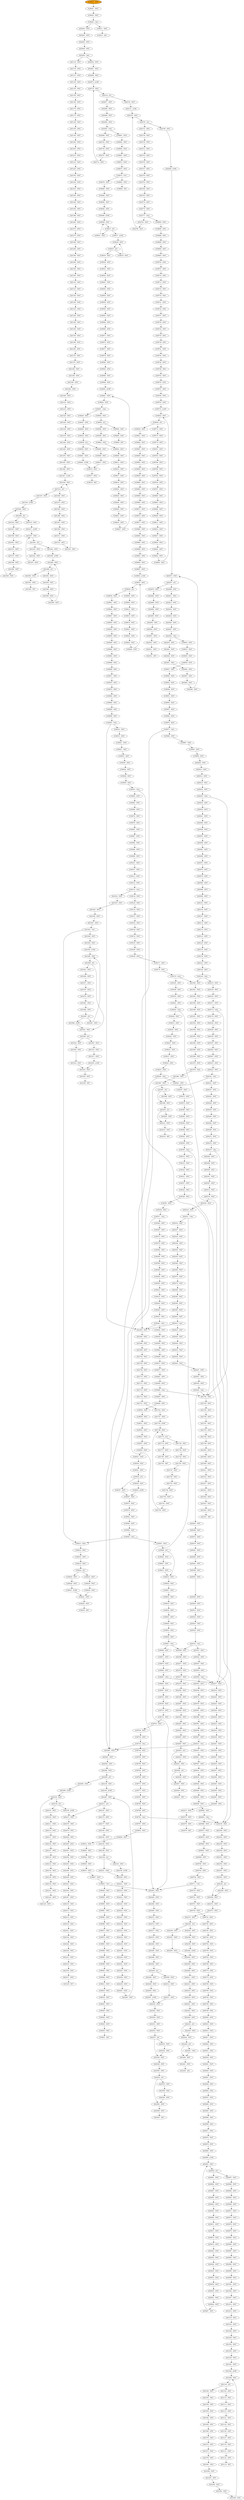 Digraph G {
"41984000" [label = "4198400 : INST " style="filled,bold",fillcolor="orange"];
"41984000" -> "41984010" ;
"41984010" [label = "4198401 : INST "];
"41984010" -> "41984030" ;
"41984030" [label = "4198403 : INST "];
"41984030" -> "41984060" ;
"41984060" [label = "4198406 : CALL "];
"41984060" -> "42026420" ;
"41984060" -> "41984110" ;
"42026420" [label = "4202642 : INST "];
"42026420" -> "42026430" ;
"42026430" [label = "4202643 : INST "];
"42026430" -> "42026450" ;
"42026450" [label = "4202645 : INST "];
"42026450" -> "42026460" ;
"42026460" [label = "4202646 : INST "];
"42026460" -> "42026490" ;
"42026490" [label = "4202649 : CALL "];
"42026490" -> "42011340" ;
"42026490" -> "42026540" ;
"42011340" [label = "4201134 : INST "];
"42011340" -> "42011350" ;
"42011350" [label = "4201135 : INST "];
"42011350" -> "42011370" ;
"42011370" [label = "4201137 : INST "];
"42011370" -> "42011400" ;
"42011400" [label = "4201140 : INST "];
"42011400" -> "42011500" ;
"42011500" [label = "4201150 : INST "];
"42011500" -> "42011550" ;
"42011550" [label = "4201155 : INST "];
"42011550" -> "42011600" ;
"42011600" [label = "4201160 : INST "];
"42011600" -> "42011700" ;
"42011700" [label = "4201170 : INST "];
"42011700" -> "42011750" ;
"42011750" [label = "4201175 : INST "];
"42011750" -> "42011800" ;
"42011800" [label = "4201180 : INST "];
"42011800" -> "42011900" ;
"42011900" [label = "4201190 : INST "];
"42011900" -> "42011950" ;
"42011950" [label = "4201195 : INST "];
"42011950" -> "42012000" ;
"42012000" [label = "4201200 : INST "];
"42012000" -> "42012050" ;
"42012050" [label = "4201205 : INST "];
"42012050" -> "42012100" ;
"42012100" [label = "4201210 : INST "];
"42012100" -> "42012150" ;
"42012150" [label = "4201215 : INST "];
"42012150" -> "42012200" ;
"42012200" [label = "4201220 : INST "];
"42012200" -> "42012250" ;
"42012250" [label = "4201225 : INST "];
"42012250" -> "42012300" ;
"42012300" [label = "4201230 : INST "];
"42012300" -> "42012350" ;
"42012350" [label = "4201235 : INST "];
"42012350" -> "42012400" ;
"42012400" [label = "4201240 : INST "];
"42012400" -> "42012450" ;
"42012450" [label = "4201245 : INST "];
"42012450" -> "42012500" ;
"42012500" [label = "4201250 : INST "];
"42012500" -> "42012600" ;
"42012600" [label = "4201260 : INST "];
"42012600" -> "42012650" ;
"42012650" [label = "4201265 : INST "];
"42012650" -> "42012700" ;
"42012700" [label = "4201270 : INST "];
"42012700" -> "42012750" ;
"42012750" [label = "4201275 : INST "];
"42012750" -> "42012800" ;
"42012800" [label = "4201280 : INST "];
"42012800" -> "42012850" ;
"42012850" [label = "4201285 : INST "];
"42012850" -> "42012900" ;
"42012900" [label = "4201290 : INST "];
"42012900" -> "42012950" ;
"42012950" [label = "4201295 : INST "];
"42012950" -> "42013000" ;
"42013000" [label = "4201300 : INST "];
"42013000" -> "42013050" ;
"42013050" [label = "4201305 : INST "];
"42013050" -> "42013100" ;
"42013100" [label = "4201310 : INST "];
"42013100" -> "42013150" ;
"42013150" [label = "4201315 : INST "];
"42013150" -> "42013200" ;
"42013200" [label = "4201320 : INST "];
"42013200" -> "42013300" ;
"42013300" [label = "4201330 : INST "];
"42013300" -> "42013350" ;
"42013350" [label = "4201335 : INST "];
"42013350" -> "42013400" ;
"42013400" [label = "4201340 : INST "];
"42013400" -> "42013450" ;
"42013450" [label = "4201345 : INST "];
"42013450" -> "42013500" ;
"42013500" [label = "4201350 : INST "];
"42013500" -> "42013550" ;
"42013550" [label = "4201355 : INST "];
"42013550" -> "42013600" ;
"42013600" [label = "4201360 : INST "];
"42013600" -> "42013650" ;
"42013650" [label = "4201365 : INST "];
"42013650" -> "42013700" ;
"42013700" [label = "4201370 : INST "];
"42013700" -> "42013750" ;
"42013750" [label = "4201375 : INST "];
"42013750" -> "42013800" ;
"42013800" [label = "4201380 : INST "];
"42013800" -> "42013850" ;
"42013850" [label = "4201385 : INST "];
"42013850" -> "42013900" ;
"42013900" [label = "4201390 : INST "];
"42013900" -> "42014000" ;
"42014000" [label = "4201400 : INST "];
"42014000" -> "42014050" ;
"42014050" [label = "4201405 : INST "];
"42014050" -> "42014100" ;
"42014100" [label = "4201410 : INST "];
"42014100" -> "42014150" ;
"42014150" [label = "4201415 : INST "];
"42014150" -> "42014200" ;
"42014200" [label = "4201420 : INST "];
"42014200" -> "42014250" ;
"42014250" [label = "4201425 : INST "];
"42014250" -> "42014300" ;
"42014300" [label = "4201430 : INST "];
"42014300" -> "42014350" ;
"42014350" [label = "4201435 : INST "];
"42014350" -> "42014400" ;
"42014400" [label = "4201440 : INST "];
"42014400" -> "42014450" ;
"42014450" [label = "4201445 : INST "];
"42014450" -> "42014500" ;
"42014500" [label = "4201450 : INST "];
"42014500" -> "42014550" ;
"42014550" [label = "4201455 : INST "];
"42014550" -> "42014600" ;
"42014600" [label = "4201460 : INST "];
"42014600" -> "42014670" ;
"42014670" [label = "4201467 : JUMP "];
"42014670" -> "42015290" ;
"42015290" [label = "4201529 : INST "];
"42015290" -> "42015330" ;
"42015330" [label = "4201533 : JCC "];
"42015330" -> "42014690" ;
"42015330" -> "42015350" ;
"42014690" [label = "4201469 : INST "];
"42014690" -> "42014720" ;
"42014720" [label = "4201472 : INST "];
"42014720" -> "42014830" ;
"42014830" [label = "4201483 : INST "];
"42014830" -> "42014860" ;
"42014860" [label = "4201486 : INST "];
"42014860" -> "42014970" ;
"42014970" [label = "4201497 : INST "];
"42014970" -> "42015000" ;
"42015000" [label = "4201500 : INST "];
"42015000" -> "42015110" ;
"42015110" [label = "4201511 : INST "];
"42015110" -> "42015140" ;
"42015140" [label = "4201514 : INST "];
"42015140" -> "42015250" ;
"42015250" [label = "4201525 : INST "];
"42015250" -> "42015290" ;
"42015350" [label = "4201535 : INST "];
"42015350" -> "42015420" ;
"42015420" [label = "4201542 : JUMP "];
"42015420" -> "42016040" ;
"42016040" [label = "4201604 : INST "];
"42016040" -> "42016080" ;
"42016080" [label = "4201608 : JCC "];
"42016080" -> "42015440" ;
"42016080" -> "42016100" ;
"42015440" [label = "4201544 : INST "];
"42015440" -> "42015470" ;
"42015470" [label = "4201547 : INST "];
"42015470" -> "42015580" ;
"42015580" [label = "4201558 : INST "];
"42015580" -> "42015610" ;
"42015610" [label = "4201561 : INST "];
"42015610" -> "42015720" ;
"42015720" [label = "4201572 : INST "];
"42015720" -> "42015750" ;
"42015750" [label = "4201575 : INST "];
"42015750" -> "42015860" ;
"42015860" [label = "4201586 : INST "];
"42015860" -> "42015890" ;
"42015890" [label = "4201589 : INST "];
"42015890" -> "42016000" ;
"42016000" [label = "4201600 : INST "];
"42016000" -> "42016040" ;
"42016100" [label = "4201610 : INST "];
"42016100" -> "42016170" ;
"42016170" [label = "4201617 : JUMP "];
"42016170" -> "42016370" ;
"42016370" [label = "4201637 : INST "];
"42016370" -> "42016410" ;
"42016410" [label = "4201641 : JCC "];
"42016410" -> "42016190" ;
"42016410" -> "42016430" ;
"42016190" [label = "4201619 : INST "];
"42016190" -> "42016220" ;
"42016220" [label = "4201622 : INST "];
"42016220" -> "42016330" ;
"42016330" [label = "4201633 : INST "];
"42016330" -> "42016370" ;
"42016430" [label = "4201643 : INST "];
"42016430" -> "42016500" ;
"42016500" [label = "4201650 : JUMP "];
"42016500" -> "42016840" ;
"42016840" [label = "4201684 : INST "];
"42016840" -> "42016880" ;
"42016880" [label = "4201688 : JCC "];
"42016880" -> "42016520" ;
"42016880" -> "42016900" ;
"42016520" [label = "4201652 : INST "];
"42016520" -> "42016550" ;
"42016550" [label = "4201655 : INST "];
"42016550" -> "42016660" ;
"42016660" [label = "4201666 : INST "];
"42016660" -> "42016690" ;
"42016690" [label = "4201669 : INST "];
"42016690" -> "42016800" ;
"42016800" [label = "4201680 : INST "];
"42016800" -> "42016840" ;
"42016900" [label = "4201690 : INST "];
"42016900" -> "42016910" ;
"42016910" [label = "4201691 : INST "];
"42016910" -> "42016920" ;
"42016920" [label = "4201692 : RET "];
"42026540" [label = "4202654 : INST "];
"42026540" -> "42026610" ;
"42026610" [label = "4202661 : INST "];
"42026610" -> "42026680" ;
"42026680" [label = "4202668 : INST "];
"42026680" -> "42026750" ;
"42026750" [label = "4202675 : JUMP "];
"42026750" -> "42027180" ;
"42027180" [label = "4202718 : INST "];
"42027180" -> "42027220" ;
"42027220" [label = "4202722 : JCC "];
"42027220" -> "42026770" ;
"42027220" -> "42027240" ;
"42026770" [label = "4202677 : INST "];
"42026770" -> "42026800" ;
"42026800" [label = "4202680 : INST "];
"42026800" -> "42026860" ;
"42026860" [label = "4202686 : INST "];
"42026860" -> "42026900" ;
"42026900" [label = "4202690 : INST "];
"42026900" -> "42026930" ;
"42026930" [label = "4202693 : CALL "];
"42026930" -> "41986610" ;
"42026930" -> "42026980" ;
"41986610" [label = "4198661 : INST "];
"41986610" -> "41986620" ;
"41986620" [label = "4198662 : INST "];
"41986620" -> "41986640" ;
"41986640" [label = "4198664 : INST "];
"41986640" -> "41986670" ;
"41986670" [label = "4198667 : INST "];
"41986670" -> "41986720" ;
"41986720" [label = "4198672 : INST "];
"41986720" -> "41986750" ;
"41986750" [label = "4198675 : INST "];
"41986750" -> "41986780" ;
"41986780" [label = "4198678 : CALL "];
"41986780" -> "41984790" ;
"41986780" -> "41986830" ;
"41984790" [label = "4198479 : INST "];
"41984790" -> "41984800" ;
"41984800" [label = "4198480 : INST "];
"41984800" -> "41984820" ;
"41984820" [label = "4198482 : INST "];
"41984820" -> "41984850" ;
"41984850" [label = "4198485 : INST "];
"41984850" -> "41984920" ;
"41984920" [label = "4198492 : INST "];
"41984920" -> "41984990" ;
"41984990" [label = "4198499 : JUMP "];
"41984990" -> "41985080" ;
"41985080" [label = "4198508 : INST "];
"41985080" -> "41985150" ;
"41985150" [label = "4198515 : JCC "];
"41985150" -> "41985010" ;
"41985150" -> "41985170" ;
"41985010" [label = "4198501 : INST "];
"41985010" -> "41985080" ;
"41985170" [label = "4198517 : JUMP "];
"41985170" -> "41985260" ;
"41985260" [label = "4198526 : INST "];
"41985260" -> "41985330" ;
"41985330" [label = "4198533 : JCC "];
"41985330" -> "41985190" ;
"41985330" -> "41985350" ;
"41985190" [label = "4198519 : INST "];
"41985190" -> "41985260" ;
"41985350" [label = "4198535 : INST "];
"41985350" -> "41985380" ;
"41985380" [label = "4198538 : INST "];
"41985380" -> "41985410" ;
"41985410" [label = "4198541 : INST "];
"41985410" -> "41985440" ;
"41985440" [label = "4198544 : INST "];
"41985440" -> "41985470" ;
"41985470" [label = "4198547 : INST "];
"41985470" -> "41985500" ;
"41985500" [label = "4198550 : INST "];
"41985500" -> "41985540" ;
"41985540" [label = "4198554 : INST "];
"41985540" -> "41985560" ;
"41985560" [label = "4198556 : INST "];
"41985560" -> "41985600" ;
"41985600" [label = "4198560 : INST "];
"41985600" -> "41985630" ;
"41985630" [label = "4198563 : INST "];
"41985630" -> "41985660" ;
"41985660" [label = "4198566 : INST "];
"41985660" -> "41985690" ;
"41985690" [label = "4198569 : INST "];
"41985690" -> "41985710" ;
"41985710" [label = "4198571 : INST "];
"41985710" -> "41985740" ;
"41985740" [label = "4198574 : INST "];
"41985740" -> "41985770" ;
"41985770" [label = "4198577 : INST "];
"41985770" -> "41985780" ;
"41985780" [label = "4198578 : INST "];
"41985780" -> "41985800" ;
"41985800" [label = "4198580 : INST "];
"41985800" -> "41985830" ;
"41985830" [label = "4198583 : INST "];
"41985830" -> "41985860" ;
"41985860" [label = "4198586 : INST "];
"41985860" -> "41985890" ;
"41985890" [label = "4198589 : INST "];
"41985890" -> "41985930" ;
"41985930" [label = "4198593 : JUMP "];
"41985930" -> "41986410" ;
"41986410" [label = "4198641 : INST "];
"41986410" -> "41986440" ;
"41986440" [label = "4198644 : INST "];
"41986440" -> "41986470" ;
"41986470" [label = "4198647 : CALL "];
"41986470" -> "41984460" ;
"41986470" -> "41986520" ;
"41984460" [label = "4198446 : INST "];
"41984460" -> "41984470" ;
"41984470" [label = "4198447 : INST "];
"41984470" -> "41984490" ;
"41984490" [label = "4198449 : INST "];
"41984490" -> "41984520" ;
"41984520" [label = "4198452 : INST "];
"41984520" -> "41984560" ;
"41984560" [label = "4198456 : JCC "];
"41984560" -> "41984660" ;
"41984560" -> "41984580" ;
"41984660" [label = "4198466 : INST "];
"41984660" -> "41984690" ;
"41984690" [label = "4198469 : INST "];
"41984690" -> "41984710" ;
"41984710" [label = "4198471 : INST "];
"41984710" -> "41984740" ;
"41984740" [label = "4198474 : INST "];
"41984740" -> "41984770" ;
"41984770" [label = "4198477 : INST "];
"41984770" -> "41984780" ;
"41984780" [label = "4198478 : RET "];
"41984580" [label = "4198458 : INST "];
"41984580" -> "41984610" ;
"41984610" [label = "4198461 : INST "];
"41984610" -> "41984640" ;
"41984640" [label = "4198464 : JUMP "];
"41984640" -> "41984740" ;
"41986520" [label = "4198652 : INST "];
"41986520" -> "41986540" ;
"41986540" [label = "4198654 : JCC "];
"41986540" -> "41985950" ;
"41986540" -> "41986560" ;
"41985950" [label = "4198595 : INST "];
"41985950" -> "41985980" ;
"41985980" [label = "4198598 : INST "];
"41985980" -> "41986020" ;
"41986020" [label = "4198602 : INST "];
"41986020" -> "41986040" ;
"41986040" [label = "4198604 : INST "];
"41986040" -> "41986080" ;
"41986080" [label = "4198608 : INST "];
"41986080" -> "41986110" ;
"41986110" [label = "4198611 : INST "];
"41986110" -> "41986140" ;
"41986140" [label = "4198614 : INST "];
"41986140" -> "41986170" ;
"41986170" [label = "4198617 : INST "];
"41986170" -> "41986190" ;
"41986190" [label = "4198619 : INST "];
"41986190" -> "41986220" ;
"41986220" [label = "4198622 : INST "];
"41986220" -> "41986250" ;
"41986250" [label = "4198625 : INST "];
"41986250" -> "41986260" ;
"41986260" [label = "4198626 : INST "];
"41986260" -> "41986280" ;
"41986280" [label = "4198628 : INST "];
"41986280" -> "41986310" ;
"41986310" [label = "4198631 : INST "];
"41986310" -> "41986340" ;
"41986340" [label = "4198634 : INST "];
"41986340" -> "41986370" ;
"41986370" [label = "4198637 : INST "];
"41986370" -> "41986410" ;
"41986560" [label = "4198656 : INST "];
"41986560" -> "41986590" ;
"41986590" [label = "4198659 : INST "];
"41986590" -> "41986600" ;
"41986600" [label = "4198660 : RET "];
"41986830" [label = "4198683 : INST "];
"41986830" -> "41986840" ;
"41986840" [label = "4198684 : RET "];
"42026980" [label = "4202698 : INST "];
"42026980" -> "42027020" ;
"42027020" [label = "4202702 : INST "];
"42027020" -> "42027040" ;
"42027040" [label = "4202704 : INST "];
"42027040" -> "42027070" ;
"42027070" [label = "4202707 : INST "];
"42027070" -> "42027140" ;
"42027140" [label = "4202714 : INST "];
"42027140" -> "42027180" ;
"42027240" [label = "4202724 : INST "];
"42027240" -> "42027310" ;
"42027310" [label = "4202731 : JUMP "];
"42027310" -> "42027930" ;
"42027930" [label = "4202793 : INST "];
"42027930" -> "42027970" ;
"42027970" [label = "4202797 : JCC "];
"42027970" -> "42027330" ;
"42027970" -> "42027990" ;
"42027330" [label = "4202733 : INST "];
"42027330" -> "42027360" ;
"42027360" [label = "4202736 : INST "];
"42027360" -> "42027380" ;
"42027380" [label = "4202738 : INST "];
"42027380" -> "42027410" ;
"42027410" [label = "4202741 : INST "];
"42027410" -> "42027430" ;
"42027430" [label = "4202743 : INST "];
"42027430" -> "42027450" ;
"42027450" [label = "4202745 : INST "];
"42027450" -> "42027470" ;
"42027470" [label = "4202747 : INST "];
"42027470" -> "42027500" ;
"42027500" [label = "4202750 : INST "];
"42027500" -> "42027530" ;
"42027530" [label = "4202753 : INST "];
"42027530" -> "42027600" ;
"42027600" [label = "4202760 : INST "];
"42027600" -> "42027630" ;
"42027630" [label = "4202763 : INST "];
"42027630" -> "42027700" ;
"42027700" [label = "4202770 : INST "];
"42027700" -> "42027740" ;
"42027740" [label = "4202774 : INST "];
"42027740" -> "42027770" ;
"42027770" [label = "4202777 : CALL "];
"42027770" -> "41986850" ;
"42027770" -> "42027820" ;
"41986850" [label = "4198685 : INST "];
"41986850" -> "41986860" ;
"41986860" [label = "4198686 : INST "];
"41986860" -> "41986880" ;
"41986880" [label = "4198688 : INST "];
"41986880" -> "41986890" ;
"41986890" [label = "4198689 : INST "];
"41986890" -> "41986900" ;
"41986900" [label = "4198690 : INST "];
"41986900" -> "41986930" ;
"41986930" [label = "4198693 : INST "];
"41986930" -> "41987000" ;
"41987000" [label = "4198700 : INST "];
"41987000" -> "41987070" ;
"41987070" [label = "4198707 : INST "];
"41987070" -> "41987100" ;
"41987100" [label = "4198710 : INST "];
"41987100" -> "41987130" ;
"41987130" [label = "4198713 : INST "];
"41987130" -> "41987160" ;
"41987160" [label = "4198716 : INST "];
"41987160" -> "41987180" ;
"41987180" [label = "4198718 : INST "];
"41987180" -> "41987210" ;
"41987210" [label = "4198721 : INST "];
"41987210" -> "41987240" ;
"41987240" [label = "4198724 : INST "];
"41987240" -> "41987270" ;
"41987270" [label = "4198727 : INST "];
"41987270" -> "41987290" ;
"41987290" [label = "4198729 : INST "];
"41987290" -> "41987320" ;
"41987320" [label = "4198732 : INST "];
"41987320" -> "41987350" ;
"41987350" [label = "4198735 : INST "];
"41987350" -> "41987380" ;
"41987380" [label = "4198738 : INST "];
"41987380" -> "41987410" ;
"41987410" [label = "4198741 : INST "];
"41987410" -> "41987440" ;
"41987440" [label = "4198744 : INST "];
"41987440" -> "41987460" ;
"41987460" [label = "4198746 : INST "];
"41987460" -> "41987490" ;
"41987490" [label = "4198749 : INST "];
"41987490" -> "41987520" ;
"41987520" [label = "4198752 : INST "];
"41987520" -> "41987550" ;
"41987550" [label = "4198755 : INST "];
"41987550" -> "41987570" ;
"41987570" [label = "4198757 : INST "];
"41987570" -> "41987600" ;
"41987600" [label = "4198760 : INST "];
"41987600" -> "41987630" ;
"41987630" [label = "4198763 : INST "];
"41987630" -> "41987700" ;
"41987700" [label = "4198770 : JUMP "];
"41987700" -> "41988320" ;
"41988320" [label = "4198832 : INST "];
"41988320" -> "41988360" ;
"41988360" [label = "4198836 : JCC "];
"41988360" -> "41987720" ;
"41988360" -> "41988380" ;
"41987720" [label = "4198772 : INST "];
"41987720" -> "41987750" ;
"41987750" [label = "4198775 : INST "];
"41987750" -> "41987780" ;
"41987780" [label = "4198778 : INST "];
"41987780" -> "41987810" ;
"41987810" [label = "4198781 : INST "];
"41987810" -> "41987830" ;
"41987830" [label = "4198783 : INST "];
"41987830" -> "41987860" ;
"41987860" [label = "4198786 : INST "];
"41987860" -> "41987890" ;
"41987890" [label = "4198789 : INST "];
"41987890" -> "41987920" ;
"41987920" [label = "4198792 : INST "];
"41987920" -> "41987940" ;
"41987940" [label = "4198794 : INST "];
"41987940" -> "41987970" ;
"41987970" [label = "4198797 : INST "];
"41987970" -> "41988000" ;
"41988000" [label = "4198800 : INST "];
"41988000" -> "41988030" ;
"41988030" [label = "4198803 : INST "];
"41988030" -> "41988060" ;
"41988060" [label = "4198806 : INST "];
"41988060" -> "41988090" ;
"41988090" [label = "4198809 : INST "];
"41988090" -> "41988110" ;
"41988110" [label = "4198811 : INST "];
"41988110" -> "41988140" ;
"41988140" [label = "4198814 : INST "];
"41988140" -> "41988170" ;
"41988170" [label = "4198817 : INST "];
"41988170" -> "41988200" ;
"41988200" [label = "4198820 : INST "];
"41988200" -> "41988220" ;
"41988220" [label = "4198822 : INST "];
"41988220" -> "41988250" ;
"41988250" [label = "4198825 : INST "];
"41988250" -> "41988280" ;
"41988280" [label = "4198828 : INST "];
"41988280" -> "41988320" ;
"41988380" [label = "4198838 : INST "];
"41988380" -> "41988410" ;
"41988410" [label = "4198841 : INST "];
"41988410" -> "41988440" ;
"41988440" [label = "4198844 : INST "];
"41988440" -> "41988470" ;
"41988470" [label = "4198847 : INST "];
"41988470" -> "41988490" ;
"41988490" [label = "4198849 : INST "];
"41988490" -> "41988520" ;
"41988520" [label = "4198852 : INST "];
"41988520" -> "41988550" ;
"41988550" [label = "4198855 : INST "];
"41988550" -> "41988580" ;
"41988580" [label = "4198858 : INST "];
"41988580" -> "41988600" ;
"41988600" [label = "4198860 : INST "];
"41988600" -> "41988630" ;
"41988630" [label = "4198863 : INST "];
"41988630" -> "41988660" ;
"41988660" [label = "4198866 : INST "];
"41988660" -> "41988690" ;
"41988690" [label = "4198869 : INST "];
"41988690" -> "41988710" ;
"41988710" [label = "4198871 : INST "];
"41988710" -> "41988740" ;
"41988740" [label = "4198874 : INST "];
"41988740" -> "41988770" ;
"41988770" [label = "4198877 : INST "];
"41988770" -> "41988800" ;
"41988800" [label = "4198880 : INST "];
"41988800" -> "41988820" ;
"41988820" [label = "4198882 : INST "];
"41988820" -> "41988850" ;
"41988850" [label = "4198885 : INST "];
"41988850" -> "41988880" ;
"41988880" [label = "4198888 : INST "];
"41988880" -> "41988910" ;
"41988910" [label = "4198891 : INST "];
"41988910" -> "41988940" ;
"41988940" [label = "4198894 : INST "];
"41988940" -> "41988970" ;
"41988970" [label = "4198897 : INST "];
"41988970" -> "41989040" ;
"41989040" [label = "4198904 : JUMP "];
"41989040" -> "41989320" ;
"41989320" [label = "4198932 : INST "];
"41989320" -> "41989360" ;
"41989360" [label = "4198936 : JCC "];
"41989360" -> "41989060" ;
"41989360" -> "41989380" ;
"41989060" [label = "4198906 : INST "];
"41989060" -> "41989090" ;
"41989090" [label = "4198909 : INST "];
"41989090" -> "41989120" ;
"41989120" [label = "4198912 : INST "];
"41989120" -> "41989150" ;
"41989150" [label = "4198915 : INST "];
"41989150" -> "41989180" ;
"41989180" [label = "4198918 : INST "];
"41989180" -> "41989210" ;
"41989210" [label = "4198921 : INST "];
"41989210" -> "41989240" ;
"41989240" [label = "4198924 : INST "];
"41989240" -> "41989260" ;
"41989260" [label = "4198926 : INST "];
"41989260" -> "41989280" ;
"41989280" [label = "4198928 : INST "];
"41989280" -> "41989320" ;
"41989380" [label = "4198938 : INST "];
"41989380" -> "41989410" ;
"41989410" [label = "4198941 : INST "];
"41989410" -> "41989440" ;
"41989440" [label = "4198944 : INST "];
"41989440" -> "41989470" ;
"41989470" [label = "4198947 : INST "];
"41989470" -> "41989500" ;
"41989500" [label = "4198950 : INST "];
"41989500" -> "41989520" ;
"41989520" [label = "4198952 : INST "];
"41989520" -> "41989550" ;
"41989550" [label = "4198955 : INST "];
"41989550" -> "41989580" ;
"41989580" [label = "4198958 : INST "];
"41989580" -> "41989600" ;
"41989600" [label = "4198960 : INST "];
"41989600" -> "41989630" ;
"41989630" [label = "4198963 : INST "];
"41989630" -> "41989660" ;
"41989660" [label = "4198966 : INST "];
"41989660" -> "41989680" ;
"41989680" [label = "4198968 : INST "];
"41989680" -> "41989710" ;
"41989710" [label = "4198971 : INST "];
"41989710" -> "41989760" ;
"41989760" [label = "4198976 : INST "];
"41989760" -> "41989790" ;
"41989790" [label = "4198979 : INST "];
"41989790" -> "41989820" ;
"41989820" [label = "4198982 : INST "];
"41989820" -> "41989850" ;
"41989850" [label = "4198985 : INST "];
"41989850" -> "41989900" ;
"41989900" [label = "4198990 : INST "];
"41989900" -> "41989980" ;
"41989980" [label = "4198998 : INST "];
"41989980" -> "41990050" ;
"41990050" [label = "4199005 : CALL "];
"41990050" -> "42016930" ;
"41990050" -> "41990100" ;
"42016930" [label = "4201693 : INST "];
"42016930" -> "42016940" ;
"42016940" [label = "4201694 : INST "];
"42016940" -> "42016960" ;
"42016960" [label = "4201696 : INST "];
"42016960" -> "42016990" ;
"42016990" [label = "4201699 : INST "];
"42016990" -> "42017020" ;
"42017020" [label = "4201702 : INST "];
"42017020" -> "42017050" ;
"42017050" [label = "4201705 : INST "];
"42017050" -> "42017080" ;
"42017080" [label = "4201708 : INST "];
"42017080" -> "42017100" ;
"42017100" [label = "4201710 : INST "];
"42017100" -> "42017130" ;
"42017130" [label = "4201713 : INST "];
"42017130" -> "42017160" ;
"42017160" [label = "4201716 : INST "];
"42017160" -> "42017190" ;
"42017190" [label = "4201719 : INST "];
"42017190" -> "42017210" ;
"42017210" [label = "4201721 : INST "];
"42017210" -> "42017240" ;
"42017240" [label = "4201724 : INST "];
"42017240" -> "42017270" ;
"42017270" [label = "4201727 : INST "];
"42017270" -> "42017340" ;
"42017340" [label = "4201734 : JUMP "];
"42017340" -> "42017680" ;
"42017680" [label = "4201768 : INST "];
"42017680" -> "42017720" ;
"42017720" [label = "4201772 : JCC "];
"42017720" -> "42017360" ;
"42017720" -> "42017740" ;
"42017360" [label = "4201736 : INST "];
"42017360" -> "42017390" ;
"42017390" [label = "4201739 : INST "];
"42017390" -> "42017420" ;
"42017420" [label = "4201742 : INST "];
"42017420" -> "42017450" ;
"42017450" [label = "4201745 : INST "];
"42017450" -> "42017470" ;
"42017470" [label = "4201747 : INST "];
"42017470" -> "42017500" ;
"42017500" [label = "4201750 : INST "];
"42017500" -> "42017530" ;
"42017530" [label = "4201753 : INST "];
"42017530" -> "42017560" ;
"42017560" [label = "4201756 : INST "];
"42017560" -> "42017580" ;
"42017580" [label = "4201758 : INST "];
"42017580" -> "42017610" ;
"42017610" [label = "4201761 : INST "];
"42017610" -> "42017640" ;
"42017640" [label = "4201764 : INST "];
"42017640" -> "42017680" ;
"42017740" [label = "4201774 : INST "];
"42017740" -> "42017770" ;
"42017770" [label = "4201777 : INST "];
"42017770" -> "42017800" ;
"42017800" [label = "4201780 : INST "];
"42017800" -> "42017810" ;
"42017810" [label = "4201781 : RET "];
"41990100" [label = "4199010 : INST "];
"41990100" -> "41990150" ;
"41990150" [label = "4199015 : INST "];
"41990150" -> "41990210" ;
"41990210" [label = "4199021 : INST "];
"41990210" -> "41990270" ;
"41990270" [label = "4199027 : INST "];
"41990270" -> "41990330" ;
"41990330" [label = "4199033 : INST "];
"41990330" -> "41990380" ;
"41990380" [label = "4199038 : INST "];
"41990380" -> "41990420" ;
"41990420" [label = "4199042 : INST "];
"41990420" -> "41990460" ;
"41990460" [label = "4199046 : INST "];
"41990460" -> "41990500" ;
"41990500" [label = "4199050 : INST "];
"41990500" -> "41990530" ;
"41990530" [label = "4199053 : CALL "];
"41990530" -> "42017820" ;
"41990530" -> "41990580" ;
"42017820" [label = "4201782 : INST "];
"42017820" -> "42017830" ;
"42017830" [label = "4201783 : INST "];
"42017830" -> "42017850" ;
"42017850" [label = "4201785 : INST "];
"42017850" -> "42017880" ;
"42017880" [label = "4201788 : INST "];
"42017880" -> "42017910" ;
"42017910" [label = "4201791 : INST "];
"42017910" -> "42017930" ;
"42017930" [label = "4201793 : INST "];
"42017930" -> "42017960" ;
"42017960" [label = "4201796 : INST "];
"42017960" -> "42017990" ;
"42017990" [label = "4201799 : INST "];
"42017990" -> "42018030" ;
"42018030" [label = "4201803 : INST "];
"42018030" -> "42018060" ;
"42018060" [label = "4201806 : INST "];
"42018060" -> "42018090" ;
"42018090" [label = "4201809 : INST "];
"42018090" -> "42018110" ;
"42018110" [label = "4201811 : INST "];
"42018110" -> "42018140" ;
"42018140" [label = "4201814 : INST "];
"42018140" -> "42018170" ;
"42018170" [label = "4201817 : INST "];
"42018170" -> "42018210" ;
"42018210" [label = "4201821 : INST "];
"42018210" -> "42018240" ;
"42018240" [label = "4201824 : INST "];
"42018240" -> "42018270" ;
"42018270" [label = "4201827 : INST "];
"42018270" -> "42018300" ;
"42018300" [label = "4201830 : INST "];
"42018300" -> "42018310" ;
"42018310" [label = "4201831 : RET "];
"41990580" [label = "4199058 : INST "];
"41990580" -> "41990630" ;
"41990630" [label = "4199063 : INST "];
"41990630" -> "41990690" ;
"41990690" [label = "4199069 : INST "];
"41990690" -> "41990740" ;
"41990740" [label = "4199074 : INST "];
"41990740" -> "41990760" ;
"41990760" [label = "4199076 : INST "];
"41990760" -> "41990810" ;
"41990810" [label = "4199081 : INST "];
"41990810" -> "41990870" ;
"41990870" [label = "4199087 : INST "];
"41990870" -> "41990920" ;
"41990920" [label = "4199092 : INST "];
"41990920" -> "41990940" ;
"41990940" [label = "4199094 : INST "];
"41990940" -> "41990960" ;
"41990960" [label = "4199096 : INST "];
"41990960" -> "41991010" ;
"41991010" [label = "4199101 : INST "];
"41991010" -> "41991070" ;
"41991070" [label = "4199107 : INST "];
"41991070" -> "41991120" ;
"41991120" [label = "4199112 : INST "];
"41991120" -> "41991160" ;
"41991160" [label = "4199116 : INST "];
"41991160" -> "41991190" ;
"41991190" [label = "4199119 : CALL "];
"41991190" -> "42018320" ;
"41991190" -> "41991240" ;
"42018320" [label = "4201832 : INST "];
"42018320" -> "42018330" ;
"42018330" [label = "4201833 : INST "];
"42018330" -> "42018350" ;
"42018350" [label = "4201835 : INST "];
"42018350" -> "42018380" ;
"42018380" [label = "4201838 : INST "];
"42018380" -> "42018410" ;
"42018410" [label = "4201841 : INST "];
"42018410" -> "42018440" ;
"42018440" [label = "4201844 : CALL "];
"42018440" -> "41984130" ;
"42018440" -> "42018490" ;
"41984130" [label = "4198413 : INST "];
"41984130" -> "41984140" ;
"41984140" [label = "4198414 : INST "];
"41984140" -> "41984160" ;
"41984160" [label = "4198416 : INST "];
"41984160" -> "41984190" ;
"41984190" [label = "4198419 : INST "];
"41984190" -> "41984230" ;
"41984230" [label = "4198423 : JCC "];
"41984230" -> "41984330" ;
"41984230" -> "41984250" ;
"41984330" [label = "4198433 : INST "];
"41984330" -> "41984360" ;
"41984360" [label = "4198436 : INST "];
"41984360" -> "41984380" ;
"41984380" [label = "4198438 : INST "];
"41984380" -> "41984410" ;
"41984410" [label = "4198441 : INST "];
"41984410" -> "41984440" ;
"41984440" [label = "4198444 : INST "];
"41984440" -> "41984450" ;
"41984450" [label = "4198445 : RET "];
"41984250" [label = "4198425 : INST "];
"41984250" -> "41984280" ;
"41984280" [label = "4198428 : INST "];
"41984280" -> "41984310" ;
"41984310" [label = "4198431 : JUMP "];
"41984310" -> "41984410" ;
"42018490" [label = "4201849 : INST "];
"42018490" -> "42018520" ;
"42018520" [label = "4201852 : INST "];
"42018520" -> "42018590" ;
"42018590" [label = "4201859 : JUMP "];
"42018590" -> "42018950" ;
"42018950" [label = "4201895 : INST "];
"42018950" -> "42018990" ;
"42018990" [label = "4201899 : JCC "];
"42018990" -> "42018610" ;
"42018990" -> "42019010" ;
"42018610" [label = "4201861 : INST "];
"42018610" -> "42018640" ;
"42018640" [label = "4201864 : INST "];
"42018640" -> "42018710" ;
"42018710" [label = "4201871 : INST "];
"42018710" -> "42018750" ;
"42018750" [label = "4201875 : INST "];
"42018750" -> "42018780" ;
"42018780" [label = "4201878 : INST "];
"42018780" -> "42018810" ;
"42018810" [label = "4201881 : INST "];
"42018810" -> "42018840" ;
"42018840" [label = "4201884 : INST "];
"42018840" -> "42018870" ;
"42018870" [label = "4201887 : JCC "];
"42018870" -> "42018910" ;
"42018870" -> "42018890" ;
"42018910" [label = "4201891 : INST "];
"42018910" -> "42018950" ;
"42018890" [label = "4201889 : JUMP "];
"42018890" -> "42019010" ;
"42019010" [label = "4201901 : INST "];
"42019010" -> "42019050" ;
"42019050" [label = "4201905 : JCC "];
"42019050" -> "42019220" ;
"42019050" -> "42019070" ;
"42019220" [label = "4201922 : INST "];
"42019220" -> "42019250" ;
"42019250" [label = "4201925 : INST "];
"42019250" -> "42019320" ;
"42019320" [label = "4201932 : INST "];
"42019320" -> "42019350" ;
"42019350" [label = "4201935 : INST "];
"42019350" -> "42019380" ;
"42019380" [label = "4201938 : INST "];
"42019380" -> "42019390" ;
"42019390" [label = "4201939 : RET "];
"42019070" [label = "4201907 : INST "];
"42019070" -> "42019100" ;
"42019100" [label = "4201910 : INST "];
"42019100" -> "42019170" ;
"42019170" [label = "4201917 : INST "];
"42019170" -> "42019200" ;
"42019200" [label = "4201920 : JUMP "];
"42019200" -> "42019350" ;
"41991240" [label = "4199124 : INST "];
"41991240" -> "41991290" ;
"41991290" [label = "4199129 : INST "];
"41991290" -> "41991340" ;
"41991340" [label = "4199134 : INST "];
"41991340" -> "41991370" ;
"41991370" [label = "4199137 : INST "];
"41991370" -> "41991440" ;
"41991440" [label = "4199144 : INST "];
"41991440" -> "41991490" ;
"41991490" [label = "4199149 : INST "];
"41991490" -> "41991520" ;
"41991520" [label = "4199152 : INST "];
"41991520" -> "41991550" ;
"41991550" [label = "4199155 : INST "];
"41991550" -> "41991600" ;
"41991600" [label = "4199160 : INST "];
"41991600" -> "41991660" ;
"41991660" [label = "4199166 : INST "];
"41991660" -> "41991710" ;
"41991710" [label = "4199171 : INST "];
"41991710" -> "41991750" ;
"41991750" [label = "4199175 : INST "];
"41991750" -> "41991780" ;
"41991780" [label = "4199178 : CALL "];
"41991780" -> "42019400" ;
"41991780" -> "41991830" ;
"42019400" [label = "4201940 : INST "];
"42019400" -> "42019410" ;
"42019410" [label = "4201941 : INST "];
"42019410" -> "42019430" ;
"42019430" [label = "4201943 : INST "];
"42019430" -> "42019460" ;
"42019460" [label = "4201946 : INST "];
"42019460" -> "42019490" ;
"42019490" [label = "4201949 : INST "];
"42019490" -> "42019510" ;
"42019510" [label = "4201951 : INST "];
"42019510" -> "42019540" ;
"42019540" [label = "4201954 : INST "];
"42019540" -> "42019560" ;
"42019560" [label = "4201956 : INST "];
"42019560" -> "42019590" ;
"42019590" [label = "4201959 : INST "];
"42019590" -> "42019620" ;
"42019620" [label = "4201962 : INST "];
"42019620" -> "42019650" ;
"42019650" [label = "4201965 : INST "];
"42019650" -> "42019680" ;
"42019680" [label = "4201968 : INST "];
"42019680" -> "42019750" ;
"42019750" [label = "4201975 : INST "];
"42019750" -> "42019780" ;
"42019780" [label = "4201978 : INST "];
"42019780" -> "42019800" ;
"42019800" [label = "4201980 : INST "];
"42019800" -> "42019830" ;
"42019830" [label = "4201983 : INST "];
"42019830" -> "42019870" ;
"42019870" [label = "4201987 : JCC "];
"42019870" -> "42019960" ;
"42019870" -> "42019890" ;
"42019960" [label = "4201996 : INST "];
"42019960" -> "42020030" ;
"42020030" [label = "4202003 : JCC "];
"42020030" -> "42020120" ;
"42020030" -> "42020050" ;
"42020120" [label = "4202012 : INST "];
"42020120" -> "42020150" ;
"42020150" [label = "4202015 : INST "];
"42020150" -> "42020160" ;
"42020160" [label = "4202016 : RET "];
"42020050" [label = "4202005 : INST "];
"42020050" -> "42020120" ;
"42019890" [label = "4201989 : INST "];
"42019890" -> "42019960" ;
"41991830" [label = "4199183 : INST "];
"41991830" -> "41991880" ;
"41991880" [label = "4199188 : INST "];
"41991880" -> "41991930" ;
"41991930" [label = "4199193 : INST "];
"41991930" -> "41992010" ;
"41992010" [label = "4199201 : INST "];
"41992010" -> "41992040" ;
"41992040" [label = "4199204 : CALL "];
"41992040" -> "42020170" ;
"41992040" -> "41992090" ;
"42020170" [label = "4202017 : INST "];
"42020170" -> "42020180" ;
"42020180" [label = "4202018 : INST "];
"42020180" -> "42020200" ;
"42020200" [label = "4202020 : INST "];
"42020200" -> "42020230" ;
"42020230" [label = "4202023 : INST "];
"42020230" -> "42020260" ;
"42020260" [label = "4202026 : INST "];
"42020260" -> "42020290" ;
"42020290" [label = "4202029 : INST "];
"42020290" -> "42020320" ;
"42020320" [label = "4202032 : INST "];
"42020320" -> "42020350" ;
"42020350" [label = "4202035 : INST "];
"42020350" -> "42020380" ;
"42020380" [label = "4202038 : INST "];
"42020380" -> "42020410" ;
"42020410" [label = "4202041 : INST "];
"42020410" -> "42020440" ;
"42020440" [label = "4202044 : INST "];
"42020440" -> "42020470" ;
"42020470" [label = "4202047 : INST "];
"42020470" -> "42020540" ;
"42020540" [label = "4202054 : INST "];
"42020540" -> "42020570" ;
"42020570" [label = "4202057 : INST "];
"42020570" -> "42020600" ;
"42020600" [label = "4202060 : INST "];
"42020600" -> "42020630" ;
"42020630" [label = "4202063 : INST "];
"42020630" -> "42020650" ;
"42020650" [label = "4202065 : INST "];
"42020650" -> "42020670" ;
"42020670" [label = "4202067 : INST "];
"42020670" -> "42020690" ;
"42020690" [label = "4202069 : INST "];
"42020690" -> "42020720" ;
"42020720" [label = "4202072 : INST "];
"42020720" -> "42020750" ;
"42020750" [label = "4202075 : INST "];
"42020750" -> "42020780" ;
"42020780" [label = "4202078 : INST "];
"42020780" -> "42020790" ;
"42020790" [label = "4202079 : RET "];
"41992090" [label = "4199209 : INST "];
"41992090" -> "41992140" ;
"41992140" [label = "4199214 : INST "];
"41992140" -> "41992200" ;
"41992200" [label = "4199220 : INST "];
"41992200" -> "41992250" ;
"41992250" [label = "4199225 : INST "];
"41992250" -> "41992270" ;
"41992270" [label = "4199227 : INST "];
"41992270" -> "41992320" ;
"41992320" [label = "4199232 : INST "];
"41992320" -> "41992370" ;
"41992370" [label = "4199237 : INST "];
"41992370" -> "41992450" ;
"41992450" [label = "4199245 : INST "];
"41992450" -> "41992530" ;
"41992530" [label = "4199253 : INST "];
"41992530" -> "41992560" ;
"41992560" [label = "4199256 : CALL "];
"41992560" -> "42020800" ;
"41992560" -> "41992610" ;
"42020800" [label = "4202080 : INST "];
"42020800" -> "42020810" ;
"42020810" [label = "4202081 : INST "];
"42020810" -> "42020830" ;
"42020830" [label = "4202083 : INST "];
"42020830" -> "42020860" ;
"42020860" [label = "4202086 : INST "];
"42020860" -> "42020900" ;
"42020900" [label = "4202090 : JCC "];
"42020900" -> "42021580" ;
"42020900" -> "42020920" ;
"42021580" [label = "4202158 : INST "];
"42021580" -> "42021650" ;
"42021650" [label = "4202165 : JUMP "];
"42021650" -> "42022670" ;
"42022670" [label = "4202267 : INST "];
"42022670" -> "42022710" ;
"42022710" [label = "4202271 : JCC "];
"42022710" -> "42021670" ;
"42022710" -> "42022730" ;
"42021670" [label = "4202167 : INST "];
"42021670" -> "42021700" ;
"42021700" [label = "4202170 : INST "];
"42021700" -> "42021770" ;
"42021770" [label = "4202177 : INST "];
"42021770" -> "42021800" ;
"42021800" [label = "4202180 : INST "];
"42021800" -> "42021820" ;
"42021820" [label = "4202182 : INST "];
"42021820" -> "42021840" ;
"42021840" [label = "4202184 : INST "];
"42021840" -> "42021880" ;
"42021880" [label = "4202188 : INST "];
"42021880" -> "42021900" ;
"42021900" [label = "4202190 : JCC "];
"42021900" -> "42022010" ;
"42021900" -> "42021920" ;
"42022010" [label = "4202201 : INST "];
"42022010" -> "42022080" ;
"42022080" [label = "4202208 : INST "];
"42022080" -> "42022110" ;
"42022110" [label = "4202211 : INST "];
"42022110" -> "42022180" ;
"42022180" [label = "4202218 : INST "];
"42022180" -> "42022210" ;
"42022210" [label = "4202221 : INST "];
"42022210" -> "42022230" ;
"42022230" [label = "4202223 : INST "];
"42022230" -> "42022250" ;
"42022250" [label = "4202225 : INST "];
"42022250" -> "42022270" ;
"42022270" [label = "4202227 : INST "];
"42022270" -> "42022300" ;
"42022300" [label = "4202230 : INST "];
"42022300" -> "42022320" ;
"42022320" [label = "4202232 : INST "];
"42022320" -> "42022350" ;
"42022350" [label = "4202235 : INST "];
"42022350" -> "42022380" ;
"42022380" [label = "4202238 : INST "];
"42022380" -> "42022410" ;
"42022410" [label = "4202241 : INST "];
"42022410" -> "42022480" ;
"42022480" [label = "4202248 : INST "];
"42022480" -> "42022510" ;
"42022510" [label = "4202251 : INST "];
"42022510" -> "42022530" ;
"42022530" [label = "4202253 : INST "];
"42022530" -> "42022560" ;
"42022560" [label = "4202256 : INST "];
"42022560" -> "42022590" ;
"42022590" [label = "4202259 : INST "];
"42022590" -> "42022610" ;
"42022610" [label = "4202261 : INST "];
"42022610" -> "42022630" ;
"42022630" [label = "4202263 : INST "];
"42022630" -> "42022670" ;
"42021920" [label = "4202192 : INST "];
"42021920" -> "42021990" ;
"42021990" [label = "4202199 : JUMP "];
"42021990" -> "42022080" ;
"42022730" [label = "4202273 : INST "];
"42022730" -> "42022760" ;
"42022760" [label = "4202276 : INST "];
"42022760" -> "42022790" ;
"42022790" [label = "4202279 : INST "];
"42022790" -> "42022820" ;
"42022820" [label = "4202282 : INST "];
"42022820" -> "42022850" ;
"42022850" [label = "4202285 : INST "];
"42022850" -> "42022870" ;
"42022870" [label = "4202287 : INST "];
"42022870" -> "42022900" ;
"42022900" [label = "4202290 : INST "];
"42022900" -> "42022930" ;
"42022930" [label = "4202293 : INST "];
"42022930" -> "42022960" ;
"42022960" [label = "4202296 : INST "];
"42022960" -> "42022990" ;
"42022990" [label = "4202299 : INST "];
"42022990" -> "42023010" ;
"42023010" [label = "4202301 : INST "];
"42023010" -> "42023040" ;
"42023040" [label = "4202304 : INST "];
"42023040" -> "42023070" ;
"42023070" [label = "4202307 : INST "];
"42023070" -> "42023100" ;
"42023100" [label = "4202310 : INST "];
"42023100" -> "42023130" ;
"42023130" [label = "4202313 : INST "];
"42023130" -> "42023150" ;
"42023150" [label = "4202315 : INST "];
"42023150" -> "42023180" ;
"42023180" [label = "4202318 : INST "];
"42023180" -> "42023210" ;
"42023210" [label = "4202321 : INST "];
"42023210" -> "42023240" ;
"42023240" [label = "4202324 : INST "];
"42023240" -> "42023260" ;
"42023260" [label = "4202326 : INST "];
"42023260" -> "42023280" ;
"42023280" [label = "4202328 : INST "];
"42023280" -> "42023310" ;
"42023310" [label = "4202331 : INST "];
"42023310" -> "42023340" ;
"42023340" [label = "4202334 : INST "];
"42023340" -> "42023360" ;
"42023360" [label = "4202336 : INST "];
"42023360" -> "42023370" ;
"42023370" [label = "4202337 : INST "];
"42023370" -> "42023380" ;
"42023380" [label = "4202338 : RET "];
"42020920" [label = "4202092 : INST "];
"42020920" -> "42020990" ;
"42020990" [label = "4202099 : JUMP "];
"42020990" -> "42021500" ;
"42021500" [label = "4202150 : INST "];
"42021500" -> "42021540" ;
"42021540" [label = "4202154 : JCC "];
"42021540" -> "42021010" ;
"42021540" -> "42021560" ;
"42021010" [label = "4202101 : INST "];
"42021010" -> "42021040" ;
"42021040" [label = "4202104 : INST "];
"42021040" -> "42021110" ;
"42021110" [label = "4202111 : INST "];
"42021110" -> "42021140" ;
"42021140" [label = "4202114 : INST "];
"42021140" -> "42021170" ;
"42021170" [label = "4202117 : INST "];
"42021170" -> "42021200" ;
"42021200" [label = "4202120 : INST "];
"42021200" -> "42021270" ;
"42021270" [label = "4202127 : INST "];
"42021270" -> "42021300" ;
"42021300" [label = "4202130 : INST "];
"42021300" -> "42021320" ;
"42021320" [label = "4202132 : INST "];
"42021320" -> "42021340" ;
"42021340" [label = "4202134 : INST "];
"42021340" -> "42021360" ;
"42021360" [label = "4202136 : INST "];
"42021360" -> "42021390" ;
"42021390" [label = "4202139 : INST "];
"42021390" -> "42021410" ;
"42021410" [label = "4202141 : INST "];
"42021410" -> "42021440" ;
"42021440" [label = "4202144 : INST "];
"42021440" -> "42021460" ;
"42021460" [label = "4202146 : INST "];
"42021460" -> "42021500" ;
"42021560" [label = "4202156 : JUMP "];
"42021560" -> "42022730" ;
"41992610" [label = "4199261 : INST "];
"41992610" -> "41992670" ;
"41992670" [label = "4199267 : INST "];
"41992670" -> "41992730" ;
"41992730" [label = "4199273 : INST "];
"41992730" -> "41992790" ;
"41992790" [label = "4199279 : INST "];
"41992790" -> "41992850" ;
"41992850" [label = "4199285 : INST "];
"41992850" -> "41992900" ;
"41992900" [label = "4199290 : INST "];
"41992900" -> "41992940" ;
"41992940" [label = "4199294 : INST "];
"41992940" -> "41992980" ;
"41992980" [label = "4199298 : INST "];
"41992980" -> "41993020" ;
"41993020" [label = "4199302 : INST "];
"41993020" -> "41993060" ;
"41993060" [label = "4199306 : INST "];
"41993060" -> "41993090" ;
"41993090" [label = "4199309 : CALL "];
"41993090" -> "42023390" ;
"41993090" -> "41993140" ;
"42023390" [label = "4202339 : INST "];
"42023390" -> "42023400" ;
"42023400" [label = "4202340 : INST "];
"42023400" -> "42023420" ;
"42023420" [label = "4202342 : INST "];
"42023420" -> "42023450" ;
"42023450" [label = "4202345 : INST "];
"42023450" -> "42023480" ;
"42023480" [label = "4202348 : INST "];
"42023480" -> "42023510" ;
"42023510" [label = "4202351 : INST "];
"42023510" -> "42023540" ;
"42023540" [label = "4202354 : INST "];
"42023540" -> "42023570" ;
"42023570" [label = "4202357 : INST "];
"42023570" -> "42023610" ;
"42023610" [label = "4202361 : INST "];
"42023610" -> "42023630" ;
"42023630" [label = "4202363 : JCC "];
"42023630" -> "42023680" ;
"42023630" -> "42023650" ;
"42023680" [label = "4202368 : INST "];
"42023680" -> "42023720" ;
"42023720" [label = "4202372 : INST "];
"42023720" -> "42023750" ;
"42023750" [label = "4202375 : INST "];
"42023750" -> "42023790" ;
"42023790" [label = "4202379 : INST "];
"42023790" -> "42023810" ;
"42023810" [label = "4202381 : JCC "];
"42023810" -> "42023940" ;
"42023810" -> "42023830" ;
"42023940" [label = "4202394 : INST "];
"42023940" -> "42023970" ;
"42023970" [label = "4202397 : INST "];
"42023970" -> "42024000" ;
"42024000" [label = "4202400 : INST "];
"42024000" -> "42024030" ;
"42024030" [label = "4202403 : INST "];
"42024030" -> "42024060" ;
"42024060" [label = "4202406 : INST "];
"42024060" -> "42024080" ;
"42024080" [label = "4202408 : INST "];
"42024080" -> "42024110" ;
"42024110" [label = "4202411 : INST "];
"42024110" -> "42024130" ;
"42024130" [label = "4202413 : INST "];
"42024130" -> "42024160" ;
"42024160" [label = "4202416 : INST "];
"42024160" -> "42024180" ;
"42024180" [label = "4202418 : INST "];
"42024180" -> "42024210" ;
"42024210" [label = "4202421 : INST "];
"42024210" -> "42024230" ;
"42024230" [label = "4202423 : INST "];
"42024230" -> "42024260" ;
"42024260" [label = "4202426 : INST "];
"42024260" -> "42024330" ;
"42024330" [label = "4202433 : JCC "];
"42024330" -> "42024420" ;
"42024330" -> "42024350" ;
"42024420" [label = "4202442 : INST "];
"42024420" -> "42024490" ;
"42024490" [label = "4202449 : JCC "];
"42024490" -> "42024580" ;
"42024490" -> "42024510" ;
"42024580" [label = "4202458 : INST "];
"42024580" -> "42024610" ;
"42024610" [label = "4202461 : INST "];
"42024610" -> "42024620" ;
"42024620" [label = "4202462 : RET "];
"42024510" [label = "4202451 : INST "];
"42024510" -> "42024580" ;
"42024350" [label = "4202435 : INST "];
"42024350" -> "42024420" ;
"42023830" [label = "4202383 : INST "];
"42023830" -> "42023860" ;
"42023860" [label = "4202386 : INST "];
"42023860" -> "42023890" ;
"42023890" [label = "4202389 : INST "];
"42023890" -> "42023920" ;
"42023920" [label = "4202392 : JUMP "];
"42023920" -> "42024030" ;
"42023650" [label = "4202365 : INST "];
"42023650" -> "42023680" ;
"41993140" [label = "4199314 : INST "];
"41993140" -> "41993190" ;
"41993190" [label = "4199319 : INST "];
"41993190" -> "41993250" ;
"41993250" [label = "4199325 : INST "];
"41993250" -> "41993310" ;
"41993310" [label = "4199331 : INST "];
"41993310" -> "41993370" ;
"41993370" [label = "4199337 : INST "];
"41993370" -> "41993420" ;
"41993420" [label = "4199342 : INST "];
"41993420" -> "41993460" ;
"41993460" [label = "4199346 : INST "];
"41993460" -> "41993500" ;
"41993500" [label = "4199350 : INST "];
"41993500" -> "41993540" ;
"41993540" [label = "4199354 : INST "];
"41993540" -> "41993570" ;
"41993570" [label = "4199357 : CALL "];
"41993570" -> "42024630" ;
"41993570" -> "41993620" ;
"42024630" [label = "4202463 : INST "];
"42024630" -> "42024640" ;
"42024640" [label = "4202464 : INST "];
"42024640" -> "42024660" ;
"42024660" [label = "4202466 : INST "];
"42024660" -> "42024690" ;
"42024690" [label = "4202469 : INST "];
"42024690" -> "42024720" ;
"42024720" [label = "4202472 : INST "];
"42024720" -> "42024740" ;
"42024740" [label = "4202474 : INST "];
"42024740" -> "42024770" ;
"42024770" [label = "4202477 : INST "];
"42024770" -> "42024790" ;
"42024790" [label = "4202479 : INST "];
"42024790" -> "42024820" ;
"42024820" [label = "4202482 : INST "];
"42024820" -> "42024850" ;
"42024850" [label = "4202485 : INST "];
"42024850" -> "42024880" ;
"42024880" [label = "4202488 : INST "];
"42024880" -> "42024920" ;
"42024920" [label = "4202492 : INST "];
"42024920" -> "42024940" ;
"42024940" [label = "4202494 : JCC "];
"42024940" -> "42025090" ;
"42024940" -> "42024960" ;
"42025090" [label = "4202509 : INST "];
"42025090" -> "42025120" ;
"42025120" [label = "4202512 : INST "];
"42025120" -> "42025170" ;
"42025170" [label = "4202517 : INST "];
"42025170" -> "42025200" ;
"42025200" [label = "4202520 : INST "];
"42025200" -> "42025250" ;
"42025250" [label = "4202525 : INST "];
"42025250" -> "42025280" ;
"42025280" [label = "4202528 : INST "];
"42025280" -> "42025310" ;
"42025310" [label = "4202531 : INST "];
"42025310" -> "42025340" ;
"42025340" [label = "4202534 : INST "];
"42025340" -> "42025370" ;
"42025370" [label = "4202537 : JCC "];
"42025370" -> "42025450" ;
"42025370" -> "42025390" ;
"42025450" [label = "4202545 : INST "];
"42025450" -> "42025480" ;
"42025480" [label = "4202548 : INST "];
"42025480" -> "42025500" ;
"42025500" [label = "4202550 : INST "];
"42025500" -> "42025530" ;
"42025530" [label = "4202553 : JCC "];
"42025530" -> "42025630" ;
"42025530" -> "42025550" ;
"42025630" [label = "4202563 : INST "];
"42025630" -> "42025660" ;
"42025660" [label = "4202566 : INST "];
"42025660" -> "42025670" ;
"42025670" [label = "4202567 : RET "];
"42025550" [label = "4202555 : INST "];
"42025550" -> "42025580" ;
"42025580" [label = "4202558 : INST "];
"42025580" -> "42025600" ;
"42025600" [label = "4202560 : INST "];
"42025600" -> "42025630" ;
"42025390" [label = "4202539 : INST "];
"42025390" -> "42025420" ;
"42025420" [label = "4202542 : INST "];
"42025420" -> "42025450" ;
"42024960" [label = "4202496 : INST "];
"42024960" -> "42024990" ;
"42024990" [label = "4202499 : INST "];
"42024990" -> "42025040" ;
"42025040" [label = "4202504 : INST "];
"42025040" -> "42025070" ;
"42025070" [label = "4202507 : JUMP "];
"42025070" -> "42025200" ;
"41993620" [label = "4199362 : INST "];
"41993620" -> "41993670" ;
"41993670" [label = "4199367 : INST "];
"41993670" -> "41993730" ;
"41993730" [label = "4199373 : INST "];
"41993730" -> "41993780" ;
"41993780" [label = "4199378 : INST "];
"41993780" -> "41993800" ;
"41993800" [label = "4199380 : INST "];
"41993800" -> "41993850" ;
"41993850" [label = "4199385 : INST "];
"41993850" -> "41993900" ;
"41993900" [label = "4199390 : INST "];
"41993900" -> "41993950" ;
"41993950" [label = "4199395 : INST "];
"41993950" -> "41994000" ;
"41994000" [label = "4199400 : INST "];
"41994000" -> "41994050" ;
"41994050" [label = "4199405 : INST "];
"41994050" -> "41994100" ;
"41994100" [label = "4199410 : INST "];
"41994100" -> "41994150" ;
"41994150" [label = "4199415 : INST "];
"41994150" -> "41994200" ;
"41994200" [label = "4199420 : INST "];
"41994200" -> "41994250" ;
"41994250" [label = "4199425 : INST "];
"41994250" -> "41994330" ;
"41994330" [label = "4199433 : INST "];
"41994330" -> "41994400" ;
"41994400" [label = "4199440 : CALL "];
"41994400" -> "42016930" ;
"41994400" -> "41994450" ;
"41994450" [label = "4199445 : INST "];
"41994450" -> "41994500" ;
"41994500" [label = "4199450 : INST "];
"41994500" -> "41994560" ;
"41994560" [label = "4199456 : INST "];
"41994560" -> "41994620" ;
"41994620" [label = "4199462 : INST "];
"41994620" -> "41994680" ;
"41994680" [label = "4199468 : INST "];
"41994680" -> "41994730" ;
"41994730" [label = "4199473 : INST "];
"41994730" -> "41994770" ;
"41994770" [label = "4199477 : INST "];
"41994770" -> "41994810" ;
"41994810" [label = "4199481 : INST "];
"41994810" -> "41994850" ;
"41994850" [label = "4199485 : INST "];
"41994850" -> "41994880" ;
"41994880" [label = "4199488 : CALL "];
"41994880" -> "42017820" ;
"41994880" -> "41994930" ;
"41994930" [label = "4199493 : INST "];
"41994930" -> "41994980" ;
"41994980" [label = "4199498 : INST "];
"41994980" -> "41995040" ;
"41995040" [label = "4199504 : INST "];
"41995040" -> "41995090" ;
"41995090" [label = "4199509 : INST "];
"41995090" -> "41995110" ;
"41995110" [label = "4199511 : INST "];
"41995110" -> "41995160" ;
"41995160" [label = "4199516 : INST "];
"41995160" -> "41995220" ;
"41995220" [label = "4199522 : INST "];
"41995220" -> "41995270" ;
"41995270" [label = "4199527 : INST "];
"41995270" -> "41995290" ;
"41995290" [label = "4199529 : INST "];
"41995290" -> "41995310" ;
"41995310" [label = "4199531 : INST "];
"41995310" -> "41995360" ;
"41995360" [label = "4199536 : INST "];
"41995360" -> "41995410" ;
"41995410" [label = "4199541 : INST "];
"41995410" -> "41995430" ;
"41995430" [label = "4199543 : JCC "];
"41995430" -> "41995570" ;
"41995430" -> "41995450" ;
"41995570" [label = "4199557 : INST "];
"41995570" -> "41995670" ;
"41995670" [label = "4199567 : INST "];
"41995670" -> "41995720" ;
"41995720" [label = "4199572 : INST "];
"41995720" -> "41995780" ;
"41995780" [label = "4199578 : INST "];
"41995780" -> "41995810" ;
"41995810" [label = "4199581 : INST "];
"41995810" -> "41995840" ;
"41995840" [label = "4199584 : INST "];
"41995840" -> "41995890" ;
"41995890" [label = "4199589 : INST "];
"41995890" -> "41995920" ;
"41995920" [label = "4199592 : CALL "];
"41995920" -> "41984130" ;
"41995920" -> "41995970" ;
"41995970" [label = "4199597 : INST "];
"41995970" -> "41996000" ;
"41996000" [label = "4199600 : JCC "];
"41996000" -> "41996150" ;
"41996000" -> "41996020" ;
"41996150" [label = "4199615 : INST "];
"41996150" -> "41996200" ;
"41996200" [label = "4199620 : INST "];
"41996200" -> "41996270" ;
"41996270" [label = "4199627 : INST "];
"41996270" -> "41996320" ;
"41996320" [label = "4199632 : INST "];
"41996320" -> "41996350" ;
"41996350" [label = "4199635 : INST "];
"41996350" -> "41996380" ;
"41996380" [label = "4199638 : INST "];
"41996380" -> "41996430" ;
"41996430" [label = "4199643 : INST "];
"41996430" -> "41996490" ;
"41996490" [label = "4199649 : INST "];
"41996490" -> "41996540" ;
"41996540" [label = "4199654 : INST "];
"41996540" -> "41996580" ;
"41996580" [label = "4199658 : INST "];
"41996580" -> "41996610" ;
"41996610" [label = "4199661 : CALL "];
"41996610" -> "42025680" ;
"41996610" -> "41996660" ;
"42025680" [label = "4202568 : INST "];
"42025680" -> "42025690" ;
"42025690" [label = "4202569 : INST "];
"42025690" -> "42025710" ;
"42025710" [label = "4202571 : INST "];
"42025710" -> "42025740" ;
"42025740" [label = "4202574 : INST "];
"42025740" -> "42025770" ;
"42025770" [label = "4202577 : INST "];
"42025770" -> "42025790" ;
"42025790" [label = "4202579 : INST "];
"42025790" -> "42025820" ;
"42025820" [label = "4202582 : INST "];
"42025820" -> "42025840" ;
"42025840" [label = "4202584 : INST "];
"42025840" -> "42025870" ;
"42025870" [label = "4202587 : INST "];
"42025870" -> "42025900" ;
"42025900" [label = "4202590 : INST "];
"42025900" -> "42025930" ;
"42025930" [label = "4202593 : INST "];
"42025930" -> "42026000" ;
"42026000" [label = "4202600 : INST "];
"42026000" -> "42026030" ;
"42026030" [label = "4202603 : INST "];
"42026030" -> "42026050" ;
"42026050" [label = "4202605 : INST "];
"42026050" -> "42026080" ;
"42026080" [label = "4202608 : INST "];
"42026080" -> "42026120" ;
"42026120" [label = "4202612 : JCC "];
"42026120" -> "42026210" ;
"42026120" -> "42026140" ;
"42026210" [label = "4202621 : INST "];
"42026210" -> "42026280" ;
"42026280" [label = "4202628 : JCC "];
"42026280" -> "42026370" ;
"42026280" -> "42026300" ;
"42026370" [label = "4202637 : INST "];
"42026370" -> "42026400" ;
"42026400" [label = "4202640 : INST "];
"42026400" -> "42026410" ;
"42026410" [label = "4202641 : RET "];
"42026300" [label = "4202630 : INST "];
"42026300" -> "42026370" ;
"42026140" [label = "4202614 : INST "];
"42026140" -> "42026210" ;
"41996660" [label = "4199666 : INST "];
"41996660" -> "41996710" ;
"41996710" [label = "4199671 : INST "];
"41996710" -> "41996760" ;
"41996760" [label = "4199676 : INST "];
"41996760" -> "41996840" ;
"41996840" [label = "4199684 : INST "];
"41996840" -> "41996870" ;
"41996870" [label = "4199687 : CALL "];
"41996870" -> "42020170" ;
"41996870" -> "41996920" ;
"41996920" [label = "4199692 : INST "];
"41996920" -> "41996970" ;
"41996970" [label = "4199697 : INST "];
"41996970" -> "41997030" ;
"41997030" [label = "4199703 : INST "];
"41997030" -> "41997080" ;
"41997080" [label = "4199708 : INST "];
"41997080" -> "41997100" ;
"41997100" [label = "4199710 : INST "];
"41997100" -> "41997150" ;
"41997150" [label = "4199715 : INST "];
"41997150" -> "41997200" ;
"41997200" [label = "4199720 : INST "];
"41997200" -> "41997280" ;
"41997280" [label = "4199728 : INST "];
"41997280" -> "41997360" ;
"41997360" [label = "4199736 : INST "];
"41997360" -> "41997390" ;
"41997390" [label = "4199739 : CALL "];
"41997390" -> "42020800" ;
"41997390" -> "41997440" ;
"41997440" [label = "4199744 : INST "];
"41997440" -> "41997500" ;
"41997500" [label = "4199750 : INST "];
"41997500" -> "41997560" ;
"41997560" [label = "4199756 : INST "];
"41997560" -> "41997620" ;
"41997620" [label = "4199762 : INST "];
"41997620" -> "41997680" ;
"41997680" [label = "4199768 : INST "];
"41997680" -> "41997730" ;
"41997730" [label = "4199773 : INST "];
"41997730" -> "41997770" ;
"41997770" [label = "4199777 : INST "];
"41997770" -> "41997810" ;
"41997810" [label = "4199781 : INST "];
"41997810" -> "41997850" ;
"41997850" [label = "4199785 : INST "];
"41997850" -> "41997890" ;
"41997890" [label = "4199789 : INST "];
"41997890" -> "41997920" ;
"41997920" [label = "4199792 : CALL "];
"41997920" -> "42023390" ;
"41997920" -> "41997970" ;
"41997970" [label = "4199797 : INST "];
"41997970" -> "41998020" ;
"41998020" [label = "4199802 : INST "];
"41998020" -> "41998080" ;
"41998080" [label = "4199808 : INST "];
"41998080" -> "41998140" ;
"41998140" [label = "4199814 : INST "];
"41998140" -> "41998200" ;
"41998200" [label = "4199820 : INST "];
"41998200" -> "41998250" ;
"41998250" [label = "4199825 : INST "];
"41998250" -> "41998290" ;
"41998290" [label = "4199829 : INST "];
"41998290" -> "41998330" ;
"41998330" [label = "4199833 : INST "];
"41998330" -> "41998370" ;
"41998370" [label = "4199837 : INST "];
"41998370" -> "41998400" ;
"41998400" [label = "4199840 : CALL "];
"41998400" -> "42024630" ;
"41998400" -> "41998450" ;
"41998450" [label = "4199845 : INST "];
"41998450" -> "41998500" ;
"41998500" [label = "4199850 : INST "];
"41998500" -> "41998560" ;
"41998560" [label = "4199856 : INST "];
"41998560" -> "41998610" ;
"41998610" [label = "4199861 : INST "];
"41998610" -> "41998630" ;
"41998630" [label = "4199863 : INST "];
"41998630" -> "41998680" ;
"41998680" [label = "4199868 : INST "];
"41998680" -> "41998730" ;
"41998730" [label = "4199873 : INST "];
"41998730" -> "41998780" ;
"41998780" [label = "4199878 : INST "];
"41998780" -> "41998830" ;
"41998830" [label = "4199883 : INST "];
"41998830" -> "41998880" ;
"41998880" [label = "4199888 : INST "];
"41998880" -> "41998930" ;
"41998930" [label = "4199893 : INST "];
"41998930" -> "41998980" ;
"41998980" [label = "4199898 : INST "];
"41998980" -> "41999030" ;
"41999030" [label = "4199903 : INST "];
"41999030" -> "41999080" ;
"41999080" [label = "4199908 : INST "];
"41999080" -> "41999130" ;
"41999130" [label = "4199913 : INST "];
"41999130" -> "41999160" ;
"41999160" [label = "4199916 : INST "];
"41999160" -> "41999180" ;
"41999180" [label = "4199918 : INST "];
"41999180" -> "41999230" ;
"41999230" [label = "4199923 : INST "];
"41999230" -> "41999250" ;
"41999250" [label = "4199925 : INST "];
"41999250" -> "41999280" ;
"41999280" [label = "4199928 : INST "];
"41999280" -> "41999290" ;
"41999290" [label = "4199929 : INST "];
"41999290" -> "41999300" ;
"41999300" [label = "4199930 : INST "];
"41999300" -> "41999310" ;
"41999310" [label = "4199931 : RET "];
"41996020" [label = "4199602 : INST "];
"41996020" -> "41996070" ;
"41996070" [label = "4199607 : INST "];
"41996070" -> "41996100" ;
"41996100" [label = "4199610 : INST "];
"41996100" -> "41996150" ;
"41995450" [label = "4199545 : INST "];
"41995450" -> "41995550" ;
"41995550" [label = "4199555 : JUMP "];
"41995550" -> "41995670" ;
"42027820" [label = "4202782 : INST "];
"42027820" -> "42027890" ;
"42027890" [label = "4202789 : INST "];
"42027890" -> "42027930" ;
"42027990" [label = "4202799 : INST "];
"42027990" -> "42028060" ;
"42028060" [label = "4202806 : JUMP "];
"42028060" -> "42028730" ;
"42028730" [label = "4202873 : INST "];
"42028730" -> "42028770" ;
"42028770" [label = "4202877 : JCC "];
"42028770" -> "42028080" ;
"42028770" -> "42028790" ;
"42028080" [label = "4202808 : INST "];
"42028080" -> "42028110" ;
"42028110" [label = "4202811 : INST "];
"42028110" -> "42028130" ;
"42028130" [label = "4202813 : INST "];
"42028130" -> "42028160" ;
"42028160" [label = "4202816 : INST "];
"42028160" -> "42028180" ;
"42028180" [label = "4202818 : INST "];
"42028180" -> "42028200" ;
"42028200" [label = "4202820 : INST "];
"42028200" -> "42028270" ;
"42028270" [label = "4202827 : INST "];
"42028270" -> "42028300" ;
"42028300" [label = "4202830 : CALL "];
"42028300" -> "41999320" ;
"42028300" -> "42028350" ;
"41999320" [label = "4199932 : INST "];
"41999320" -> "41999330" ;
"41999330" [label = "4199933 : INST "];
"41999330" -> "41999350" ;
"41999350" [label = "4199935 : INST "];
"41999350" -> "41999360" ;
"41999360" [label = "4199936 : INST "];
"41999360" -> "41999370" ;
"41999370" [label = "4199937 : INST "];
"41999370" -> "41999400" ;
"41999400" [label = "4199940 : INST "];
"41999400" -> "41999430" ;
"41999430" [label = "4199943 : INST "];
"41999430" -> "41999460" ;
"41999460" [label = "4199946 : INST "];
"41999460" -> "41999510" ;
"41999510" [label = "4199951 : INST "];
"41999510" -> "41999540" ;
"41999540" [label = "4199954 : INST "];
"41999540" -> "41999570" ;
"41999570" [label = "4199957 : INST "];
"41999570" -> "41999620" ;
"41999620" [label = "4199962 : INST "];
"41999620" -> "41999700" ;
"41999700" [label = "4199970 : INST "];
"41999700" -> "41999770" ;
"41999770" [label = "4199977 : CALL "];
"41999770" -> "42016930" ;
"41999770" -> "41999820" ;
"41999820" [label = "4199982 : INST "];
"41999820" -> "41999870" ;
"41999870" [label = "4199987 : INST "];
"41999870" -> "41999930" ;
"41999930" [label = "4199993 : INST "];
"41999930" -> "41999990" ;
"41999990" [label = "4199999 : INST "];
"41999990" -> "42000050" ;
"42000050" [label = "4200005 : INST "];
"42000050" -> "42000100" ;
"42000100" [label = "4200010 : INST "];
"42000100" -> "42000140" ;
"42000140" [label = "4200014 : INST "];
"42000140" -> "42000180" ;
"42000180" [label = "4200018 : INST "];
"42000180" -> "42000220" ;
"42000220" [label = "4200022 : INST "];
"42000220" -> "42000250" ;
"42000250" [label = "4200025 : CALL "];
"42000250" -> "42017820" ;
"42000250" -> "42000300" ;
"42000300" [label = "4200030 : INST "];
"42000300" -> "42000350" ;
"42000350" [label = "4200035 : INST "];
"42000350" -> "42000410" ;
"42000410" [label = "4200041 : INST "];
"42000410" -> "42000460" ;
"42000460" [label = "4200046 : INST "];
"42000460" -> "42000480" ;
"42000480" [label = "4200048 : INST "];
"42000480" -> "42000530" ;
"42000530" [label = "4200053 : INST "];
"42000530" -> "42000580" ;
"42000580" [label = "4200058 : INST "];
"42000580" -> "42000610" ;
"42000610" [label = "4200061 : INST "];
"42000610" -> "42000680" ;
"42000680" [label = "4200068 : INST "];
"42000680" -> "42000730" ;
"42000730" [label = "4200073 : INST "];
"42000730" -> "42000760" ;
"42000760" [label = "4200076 : INST "];
"42000760" -> "42000790" ;
"42000790" [label = "4200079 : INST "];
"42000790" -> "42000840" ;
"42000840" [label = "4200084 : INST "];
"42000840" -> "42000890" ;
"42000890" [label = "4200089 : INST "];
"42000890" -> "42000960" ;
"42000960" [label = "4200096 : INST "];
"42000960" -> "42001010" ;
"42001010" [label = "4200101 : INST "];
"42001010" -> "42001040" ;
"42001040" [label = "4200104 : INST "];
"42001040" -> "42001070" ;
"42001070" [label = "4200107 : INST "];
"42001070" -> "42001120" ;
"42001120" [label = "4200112 : INST "];
"42001120" -> "42001180" ;
"42001180" [label = "4200118 : INST "];
"42001180" -> "42001230" ;
"42001230" [label = "4200123 : INST "];
"42001230" -> "42001250" ;
"42001250" [label = "4200125 : INST "];
"42001250" -> "42001300" ;
"42001300" [label = "4200130 : INST "];
"42001300" -> "42001360" ;
"42001360" [label = "4200136 : INST "];
"42001360" -> "42001410" ;
"42001410" [label = "4200141 : INST "];
"42001410" -> "42001450" ;
"42001450" [label = "4200145 : INST "];
"42001450" -> "42001480" ;
"42001480" [label = "4200148 : CALL "];
"42001480" -> "42019400" ;
"42001480" -> "42001530" ;
"42001530" [label = "4200153 : INST "];
"42001530" -> "42001580" ;
"42001580" [label = "4200158 : INST "];
"42001580" -> "42001630" ;
"42001630" [label = "4200163 : INST "];
"42001630" -> "42001710" ;
"42001710" [label = "4200171 : INST "];
"42001710" -> "42001740" ;
"42001740" [label = "4200174 : CALL "];
"42001740" -> "42020170" ;
"42001740" -> "42001790" ;
"42001790" [label = "4200179 : INST "];
"42001790" -> "42001840" ;
"42001840" [label = "4200184 : INST "];
"42001840" -> "42001900" ;
"42001900" [label = "4200190 : INST "];
"42001900" -> "42001950" ;
"42001950" [label = "4200195 : INST "];
"42001950" -> "42001970" ;
"42001970" [label = "4200197 : INST "];
"42001970" -> "42002020" ;
"42002020" [label = "4200202 : INST "];
"42002020" -> "42002070" ;
"42002070" [label = "4200207 : INST "];
"42002070" -> "42002150" ;
"42002150" [label = "4200215 : INST "];
"42002150" -> "42002230" ;
"42002230" [label = "4200223 : INST "];
"42002230" -> "42002260" ;
"42002260" [label = "4200226 : CALL "];
"42002260" -> "42020800" ;
"42002260" -> "42002310" ;
"42002310" [label = "4200231 : INST "];
"42002310" -> "42002370" ;
"42002370" [label = "4200237 : INST "];
"42002370" -> "42002430" ;
"42002430" [label = "4200243 : INST "];
"42002430" -> "42002490" ;
"42002490" [label = "4200249 : INST "];
"42002490" -> "42002550" ;
"42002550" [label = "4200255 : INST "];
"42002550" -> "42002600" ;
"42002600" [label = "4200260 : INST "];
"42002600" -> "42002640" ;
"42002640" [label = "4200264 : INST "];
"42002640" -> "42002680" ;
"42002680" [label = "4200268 : INST "];
"42002680" -> "42002720" ;
"42002720" [label = "4200272 : INST "];
"42002720" -> "42002760" ;
"42002760" [label = "4200276 : INST "];
"42002760" -> "42002790" ;
"42002790" [label = "4200279 : CALL "];
"42002790" -> "42023390" ;
"42002790" -> "42002840" ;
"42002840" [label = "4200284 : INST "];
"42002840" -> "42002890" ;
"42002890" [label = "4200289 : INST "];
"42002890" -> "42002950" ;
"42002950" [label = "4200295 : INST "];
"42002950" -> "42003010" ;
"42003010" [label = "4200301 : INST "];
"42003010" -> "42003070" ;
"42003070" [label = "4200307 : INST "];
"42003070" -> "42003120" ;
"42003120" [label = "4200312 : INST "];
"42003120" -> "42003160" ;
"42003160" [label = "4200316 : INST "];
"42003160" -> "42003200" ;
"42003200" [label = "4200320 : INST "];
"42003200" -> "42003240" ;
"42003240" [label = "4200324 : INST "];
"42003240" -> "42003270" ;
"42003270" [label = "4200327 : CALL "];
"42003270" -> "42024630" ;
"42003270" -> "42003320" ;
"42003320" [label = "4200332 : INST "];
"42003320" -> "42003370" ;
"42003370" [label = "4200337 : INST "];
"42003370" -> "42003430" ;
"42003430" [label = "4200343 : INST "];
"42003430" -> "42003480" ;
"42003480" [label = "4200348 : INST "];
"42003480" -> "42003500" ;
"42003500" [label = "4200350 : INST "];
"42003500" -> "42003550" ;
"42003550" [label = "4200355 : INST "];
"42003550" -> "42003600" ;
"42003600" [label = "4200360 : INST "];
"42003600" -> "42003650" ;
"42003650" [label = "4200365 : INST "];
"42003650" -> "42003700" ;
"42003700" [label = "4200370 : INST "];
"42003700" -> "42003750" ;
"42003750" [label = "4200375 : INST "];
"42003750" -> "42003800" ;
"42003800" [label = "4200380 : INST "];
"42003800" -> "42003850" ;
"42003850" [label = "4200385 : INST "];
"42003850" -> "42003900" ;
"42003900" [label = "4200390 : INST "];
"42003900" -> "42003950" ;
"42003950" [label = "4200395 : INST "];
"42003950" -> "42004030" ;
"42004030" [label = "4200403 : INST "];
"42004030" -> "42004100" ;
"42004100" [label = "4200410 : CALL "];
"42004100" -> "42016930" ;
"42004100" -> "42004150" ;
"42004150" [label = "4200415 : INST "];
"42004150" -> "42004200" ;
"42004200" [label = "4200420 : INST "];
"42004200" -> "42004260" ;
"42004260" [label = "4200426 : INST "];
"42004260" -> "42004320" ;
"42004320" [label = "4200432 : INST "];
"42004320" -> "42004380" ;
"42004380" [label = "4200438 : INST "];
"42004380" -> "42004430" ;
"42004430" [label = "4200443 : INST "];
"42004430" -> "42004470" ;
"42004470" [label = "4200447 : INST "];
"42004470" -> "42004510" ;
"42004510" [label = "4200451 : INST "];
"42004510" -> "42004550" ;
"42004550" [label = "4200455 : INST "];
"42004550" -> "42004580" ;
"42004580" [label = "4200458 : CALL "];
"42004580" -> "42017820" ;
"42004580" -> "42004630" ;
"42004630" [label = "4200463 : INST "];
"42004630" -> "42004680" ;
"42004680" [label = "4200468 : INST "];
"42004680" -> "42004740" ;
"42004740" [label = "4200474 : INST "];
"42004740" -> "42004790" ;
"42004790" [label = "4200479 : INST "];
"42004790" -> "42004810" ;
"42004810" [label = "4200481 : INST "];
"42004810" -> "42004860" ;
"42004860" [label = "4200486 : INST "];
"42004860" -> "42004910" ;
"42004910" [label = "4200491 : INST "];
"42004910" -> "42004980" ;
"42004980" [label = "4200498 : INST "];
"42004980" -> "42005030" ;
"42005030" [label = "4200503 : INST "];
"42005030" -> "42005060" ;
"42005060" [label = "4200506 : INST "];
"42005060" -> "42005090" ;
"42005090" [label = "4200509 : INST "];
"42005090" -> "42005140" ;
"42005140" [label = "4200514 : INST "];
"42005140" -> "42005200" ;
"42005200" [label = "4200520 : INST "];
"42005200" -> "42005250" ;
"42005250" [label = "4200525 : INST "];
"42005250" -> "42005290" ;
"42005290" [label = "4200529 : INST "];
"42005290" -> "42005320" ;
"42005320" [label = "4200532 : CALL "];
"42005320" -> "42025680" ;
"42005320" -> "42005370" ;
"42005370" [label = "4200537 : INST "];
"42005370" -> "42005420" ;
"42005420" [label = "4200542 : INST "];
"42005420" -> "42005470" ;
"42005470" [label = "4200547 : INST "];
"42005470" -> "42005550" ;
"42005550" [label = "4200555 : INST "];
"42005550" -> "42005580" ;
"42005580" [label = "4200558 : CALL "];
"42005580" -> "42020170" ;
"42005580" -> "42005630" ;
"42005630" [label = "4200563 : INST "];
"42005630" -> "42005680" ;
"42005680" [label = "4200568 : INST "];
"42005680" -> "42005740" ;
"42005740" [label = "4200574 : INST "];
"42005740" -> "42005790" ;
"42005790" [label = "4200579 : INST "];
"42005790" -> "42005810" ;
"42005810" [label = "4200581 : INST "];
"42005810" -> "42005860" ;
"42005860" [label = "4200586 : INST "];
"42005860" -> "42005910" ;
"42005910" [label = "4200591 : INST "];
"42005910" -> "42005990" ;
"42005990" [label = "4200599 : INST "];
"42005990" -> "42006070" ;
"42006070" [label = "4200607 : INST "];
"42006070" -> "42006100" ;
"42006100" [label = "4200610 : CALL "];
"42006100" -> "42020800" ;
"42006100" -> "42006150" ;
"42006150" [label = "4200615 : INST "];
"42006150" -> "42006210" ;
"42006210" [label = "4200621 : INST "];
"42006210" -> "42006270" ;
"42006270" [label = "4200627 : INST "];
"42006270" -> "42006330" ;
"42006330" [label = "4200633 : INST "];
"42006330" -> "42006390" ;
"42006390" [label = "4200639 : INST "];
"42006390" -> "42006440" ;
"42006440" [label = "4200644 : INST "];
"42006440" -> "42006480" ;
"42006480" [label = "4200648 : INST "];
"42006480" -> "42006520" ;
"42006520" [label = "4200652 : INST "];
"42006520" -> "42006560" ;
"42006560" [label = "4200656 : INST "];
"42006560" -> "42006600" ;
"42006600" [label = "4200660 : INST "];
"42006600" -> "42006630" ;
"42006630" [label = "4200663 : CALL "];
"42006630" -> "42023390" ;
"42006630" -> "42006680" ;
"42006680" [label = "4200668 : INST "];
"42006680" -> "42006730" ;
"42006730" [label = "4200673 : INST "];
"42006730" -> "42006790" ;
"42006790" [label = "4200679 : INST "];
"42006790" -> "42006850" ;
"42006850" [label = "4200685 : INST "];
"42006850" -> "42006910" ;
"42006910" [label = "4200691 : INST "];
"42006910" -> "42006960" ;
"42006960" [label = "4200696 : INST "];
"42006960" -> "42007000" ;
"42007000" [label = "4200700 : INST "];
"42007000" -> "42007040" ;
"42007040" [label = "4200704 : INST "];
"42007040" -> "42007080" ;
"42007080" [label = "4200708 : INST "];
"42007080" -> "42007110" ;
"42007110" [label = "4200711 : CALL "];
"42007110" -> "42024630" ;
"42007110" -> "42007160" ;
"42007160" [label = "4200716 : INST "];
"42007160" -> "42007210" ;
"42007210" [label = "4200721 : INST "];
"42007210" -> "42007270" ;
"42007270" [label = "4200727 : INST "];
"42007270" -> "42007320" ;
"42007320" [label = "4200732 : INST "];
"42007320" -> "42007340" ;
"42007340" [label = "4200734 : INST "];
"42007340" -> "42007390" ;
"42007390" [label = "4200739 : INST "];
"42007390" -> "42007440" ;
"42007440" [label = "4200744 : INST "];
"42007440" -> "42007490" ;
"42007490" [label = "4200749 : INST "];
"42007490" -> "42007540" ;
"42007540" [label = "4200754 : INST "];
"42007540" -> "42007590" ;
"42007590" [label = "4200759 : INST "];
"42007590" -> "42007640" ;
"42007640" [label = "4200764 : INST "];
"42007640" -> "42007690" ;
"42007690" [label = "4200769 : INST "];
"42007690" -> "42007740" ;
"42007740" [label = "4200774 : INST "];
"42007740" -> "42007790" ;
"42007790" [label = "4200779 : INST "];
"42007790" -> "42007850" ;
"42007850" [label = "4200785 : INST "];
"42007850" -> "42007900" ;
"42007900" [label = "4200790 : INST "];
"42007900" -> "42007920" ;
"42007920" [label = "4200792 : INST "];
"42007920" -> "42007940" ;
"42007940" [label = "4200794 : INST "];
"42007940" -> "42007990" ;
"42007990" [label = "4200799 : INST "];
"42007990" -> "42008050" ;
"42008050" [label = "4200805 : INST "];
"42008050" -> "42008100" ;
"42008100" [label = "4200810 : INST "];
"42008100" -> "42008120" ;
"42008120" [label = "4200812 : INST "];
"42008120" -> "42008170" ;
"42008170" [label = "4200817 : INST "];
"42008170" -> "42008240" ;
"42008240" [label = "4200824 : INST "];
"42008240" -> "42008310" ;
"42008310" [label = "4200831 : INST "];
"42008310" -> "42008380" ;
"42008380" [label = "4200838 : INST "];
"42008380" -> "42008410" ;
"42008410" [label = "4200841 : INST "];
"42008410" -> "42008440" ;
"42008440" [label = "4200844 : INST "];
"42008440" -> "42008470" ;
"42008470" [label = "4200847 : INST "];
"42008470" -> "42008490" ;
"42008490" [label = "4200849 : INST "];
"42008490" -> "42008540" ;
"42008540" [label = "4200854 : INST "];
"42008540" -> "42008570" ;
"42008570" [label = "4200857 : INST "];
"42008570" -> "42008600" ;
"42008600" [label = "4200860 : INST "];
"42008600" -> "42008630" ;
"42008630" [label = "4200863 : INST "];
"42008630" -> "42008660" ;
"42008660" [label = "4200866 : INST "];
"42008660" -> "42008690" ;
"42008690" [label = "4200869 : INST "];
"42008690" -> "42008710" ;
"42008710" [label = "4200871 : INST "];
"42008710" -> "42008760" ;
"42008760" [label = "4200876 : INST "];
"42008760" -> "42008790" ;
"42008790" [label = "4200879 : INST "];
"42008790" -> "42008820" ;
"42008820" [label = "4200882 : INST "];
"42008820" -> "42008890" ;
"42008890" [label = "4200889 : JUMP "];
"42008890" -> "42009510" ;
"42009510" [label = "4200951 : INST "];
"42009510" -> "42009550" ;
"42009550" [label = "4200955 : JCC "];
"42009550" -> "42008910" ;
"42009550" -> "42009570" ;
"42008910" [label = "4200891 : INST "];
"42008910" -> "42008940" ;
"42008940" [label = "4200894 : INST "];
"42008940" -> "42008970" ;
"42008970" [label = "4200897 : INST "];
"42008970" -> "42009000" ;
"42009000" [label = "4200900 : INST "];
"42009000" -> "42009020" ;
"42009020" [label = "4200902 : INST "];
"42009020" -> "42009050" ;
"42009050" [label = "4200905 : INST "];
"42009050" -> "42009080" ;
"42009080" [label = "4200908 : INST "];
"42009080" -> "42009110" ;
"42009110" [label = "4200911 : INST "];
"42009110" -> "42009130" ;
"42009130" [label = "4200913 : INST "];
"42009130" -> "42009160" ;
"42009160" [label = "4200916 : INST "];
"42009160" -> "42009190" ;
"42009190" [label = "4200919 : INST "];
"42009190" -> "42009220" ;
"42009220" [label = "4200922 : INST "];
"42009220" -> "42009250" ;
"42009250" [label = "4200925 : INST "];
"42009250" -> "42009280" ;
"42009280" [label = "4200928 : INST "];
"42009280" -> "42009300" ;
"42009300" [label = "4200930 : INST "];
"42009300" -> "42009330" ;
"42009330" [label = "4200933 : INST "];
"42009330" -> "42009360" ;
"42009360" [label = "4200936 : INST "];
"42009360" -> "42009390" ;
"42009390" [label = "4200939 : INST "];
"42009390" -> "42009410" ;
"42009410" [label = "4200941 : INST "];
"42009410" -> "42009440" ;
"42009440" [label = "4200944 : INST "];
"42009440" -> "42009470" ;
"42009470" [label = "4200947 : INST "];
"42009470" -> "42009510" ;
"42009570" [label = "4200957 : INST "];
"42009570" -> "42009600" ;
"42009600" [label = "4200960 : INST "];
"42009600" -> "42009620" ;
"42009620" [label = "4200962 : INST "];
"42009620" -> "42009650" ;
"42009650" [label = "4200965 : INST "];
"42009650" -> "42009680" ;
"42009680" [label = "4200968 : INST "];
"42009680" -> "42009710" ;
"42009710" [label = "4200971 : INST "];
"42009710" -> "42009730" ;
"42009730" [label = "4200973 : INST "];
"42009730" -> "42009760" ;
"42009760" [label = "4200976 : INST "];
"42009760" -> "42009790" ;
"42009790" [label = "4200979 : INST "];
"42009790" -> "42009820" ;
"42009820" [label = "4200982 : INST "];
"42009820" -> "42009840" ;
"42009840" [label = "4200984 : INST "];
"42009840" -> "42009870" ;
"42009870" [label = "4200987 : INST "];
"42009870" -> "42009900" ;
"42009900" [label = "4200990 : INST "];
"42009900" -> "42009930" ;
"42009930" [label = "4200993 : INST "];
"42009930" -> "42009950" ;
"42009950" [label = "4200995 : INST "];
"42009950" -> "42009980" ;
"42009980" [label = "4200998 : INST "];
"42009980" -> "42010010" ;
"42010010" [label = "4201001 : INST "];
"42010010" -> "42010040" ;
"42010040" [label = "4201004 : INST "];
"42010040" -> "42010070" ;
"42010070" [label = "4201007 : INST "];
"42010070" -> "42010120" ;
"42010120" [label = "4201012 : INST "];
"42010120" -> "42010150" ;
"42010150" [label = "4201015 : INST "];
"42010150" -> "42010180" ;
"42010180" [label = "4201018 : INST "];
"42010180" -> "42010230" ;
"42010230" [label = "4201023 : INST "];
"42010230" -> "42010260" ;
"42010260" [label = "4201026 : INST "];
"42010260" -> "42010290" ;
"42010290" [label = "4201029 : INST "];
"42010290" -> "42010320" ;
"42010320" [label = "4201032 : INST "];
"42010320" -> "42010350" ;
"42010350" [label = "4201035 : INST "];
"42010350" -> "42010380" ;
"42010380" [label = "4201038 : INST "];
"42010380" -> "42010410" ;
"42010410" [label = "4201041 : INST "];
"42010410" -> "42010480" ;
"42010480" [label = "4201048 : JUMP "];
"42010480" -> "42010980" ;
"42010980" [label = "4201098 : INST "];
"42010980" -> "42011020" ;
"42011020" [label = "4201102 : JCC "];
"42011020" -> "42010500" ;
"42011020" -> "42011040" ;
"42010500" [label = "4201050 : INST "];
"42010500" -> "42010530" ;
"42010530" [label = "4201053 : INST "];
"42010530" -> "42010560" ;
"42010560" [label = "4201056 : INST "];
"42010560" -> "42010590" ;
"42010590" [label = "4201059 : INST "];
"42010590" -> "42010620" ;
"42010620" [label = "4201062 : INST "];
"42010620" -> "42010650" ;
"42010650" [label = "4201065 : INST "];
"42010650" -> "42010680" ;
"42010680" [label = "4201068 : INST "];
"42010680" -> "42010700" ;
"42010700" [label = "4201070 : INST "];
"42010700" -> "42010720" ;
"42010720" [label = "4201072 : INST "];
"42010720" -> "42010750" ;
"42010750" [label = "4201075 : INST "];
"42010750" -> "42010780" ;
"42010780" [label = "4201078 : INST "];
"42010780" -> "42010810" ;
"42010810" [label = "4201081 : INST "];
"42010810" -> "42010840" ;
"42010840" [label = "4201084 : INST "];
"42010840" -> "42010870" ;
"42010870" [label = "4201087 : INST "];
"42010870" -> "42010900" ;
"42010900" [label = "4201090 : INST "];
"42010900" -> "42010920" ;
"42010920" [label = "4201092 : INST "];
"42010920" -> "42010940" ;
"42010940" [label = "4201094 : INST "];
"42010940" -> "42010980" ;
"42011040" [label = "4201104 : INST "];
"42011040" -> "42011100" ;
"42011100" [label = "4201110 : INST "];
"42011100" -> "42011130" ;
"42011130" [label = "4201113 : INST "];
"42011130" -> "42011150" ;
"42011150" [label = "4201115 : INST "];
"42011150" -> "42011210" ;
"42011210" [label = "4201121 : INST "];
"42011210" -> "42011240" ;
"42011240" [label = "4201124 : INST "];
"42011240" -> "42011260" ;
"42011260" [label = "4201126 : INST "];
"42011260" -> "42011270" ;
"42011270" [label = "4201127 : INST "];
"42011270" -> "42011300" ;
"42011300" [label = "4201130 : INST "];
"42011300" -> "42011310" ;
"42011310" [label = "4201131 : INST "];
"42011310" -> "42011320" ;
"42011320" [label = "4201132 : INST "];
"42011320" -> "42011330" ;
"42011330" [label = "4201133 : RET "];
"42028350" [label = "4202835 : INST "];
"42028350" -> "42028410" ;
"42028410" [label = "4202841 : INST "];
"42028410" -> "42028440" ;
"42028440" [label = "4202844 : INST "];
"42028440" -> "42028510" ;
"42028510" [label = "4202851 : INST "];
"42028510" -> "42028540" ;
"42028540" [label = "4202854 : INST "];
"42028540" -> "42028570" ;
"42028570" [label = "4202857 : INST "];
"42028570" -> "42028620" ;
"42028620" [label = "4202862 : INST "];
"42028620" -> "42028690" ;
"42028690" [label = "4202869 : INST "];
"42028690" -> "42028730" ;
"42028790" [label = "4202879 : INST "];
"42028790" -> "42028820" ;
"42028820" [label = "4202882 : INST "];
"42028820" -> "42028890" ;
"42028890" [label = "4202889 : INST "];
"42028890" -> "42028920" ;
"42028920" [label = "4202892 : INST "];
"42028920" -> "42028950" ;
"42028950" [label = "4202895 : INST "];
"42028950" -> "42029020" ;
"42029020" [label = "4202902 : INST "];
"42029020" -> "42029040" ;
"42029040" [label = "4202904 : INST "];
"42029040" -> "42029070" ;
"42029070" [label = "4202907 : INST "];
"42029070" -> "42029100" ;
"42029100" [label = "4202910 : INST "];
"42029100" -> "42029110" ;
"42029110" [label = "4202911 : INST "];
"42029110" -> "42029120" ;
"42029120" [label = "4202912 : RET "];
"41984110" [label = "4198411 : INST "];
"41984110" -> "41984120" ;
"41984120" [label = "4198412 : RET "];
}
